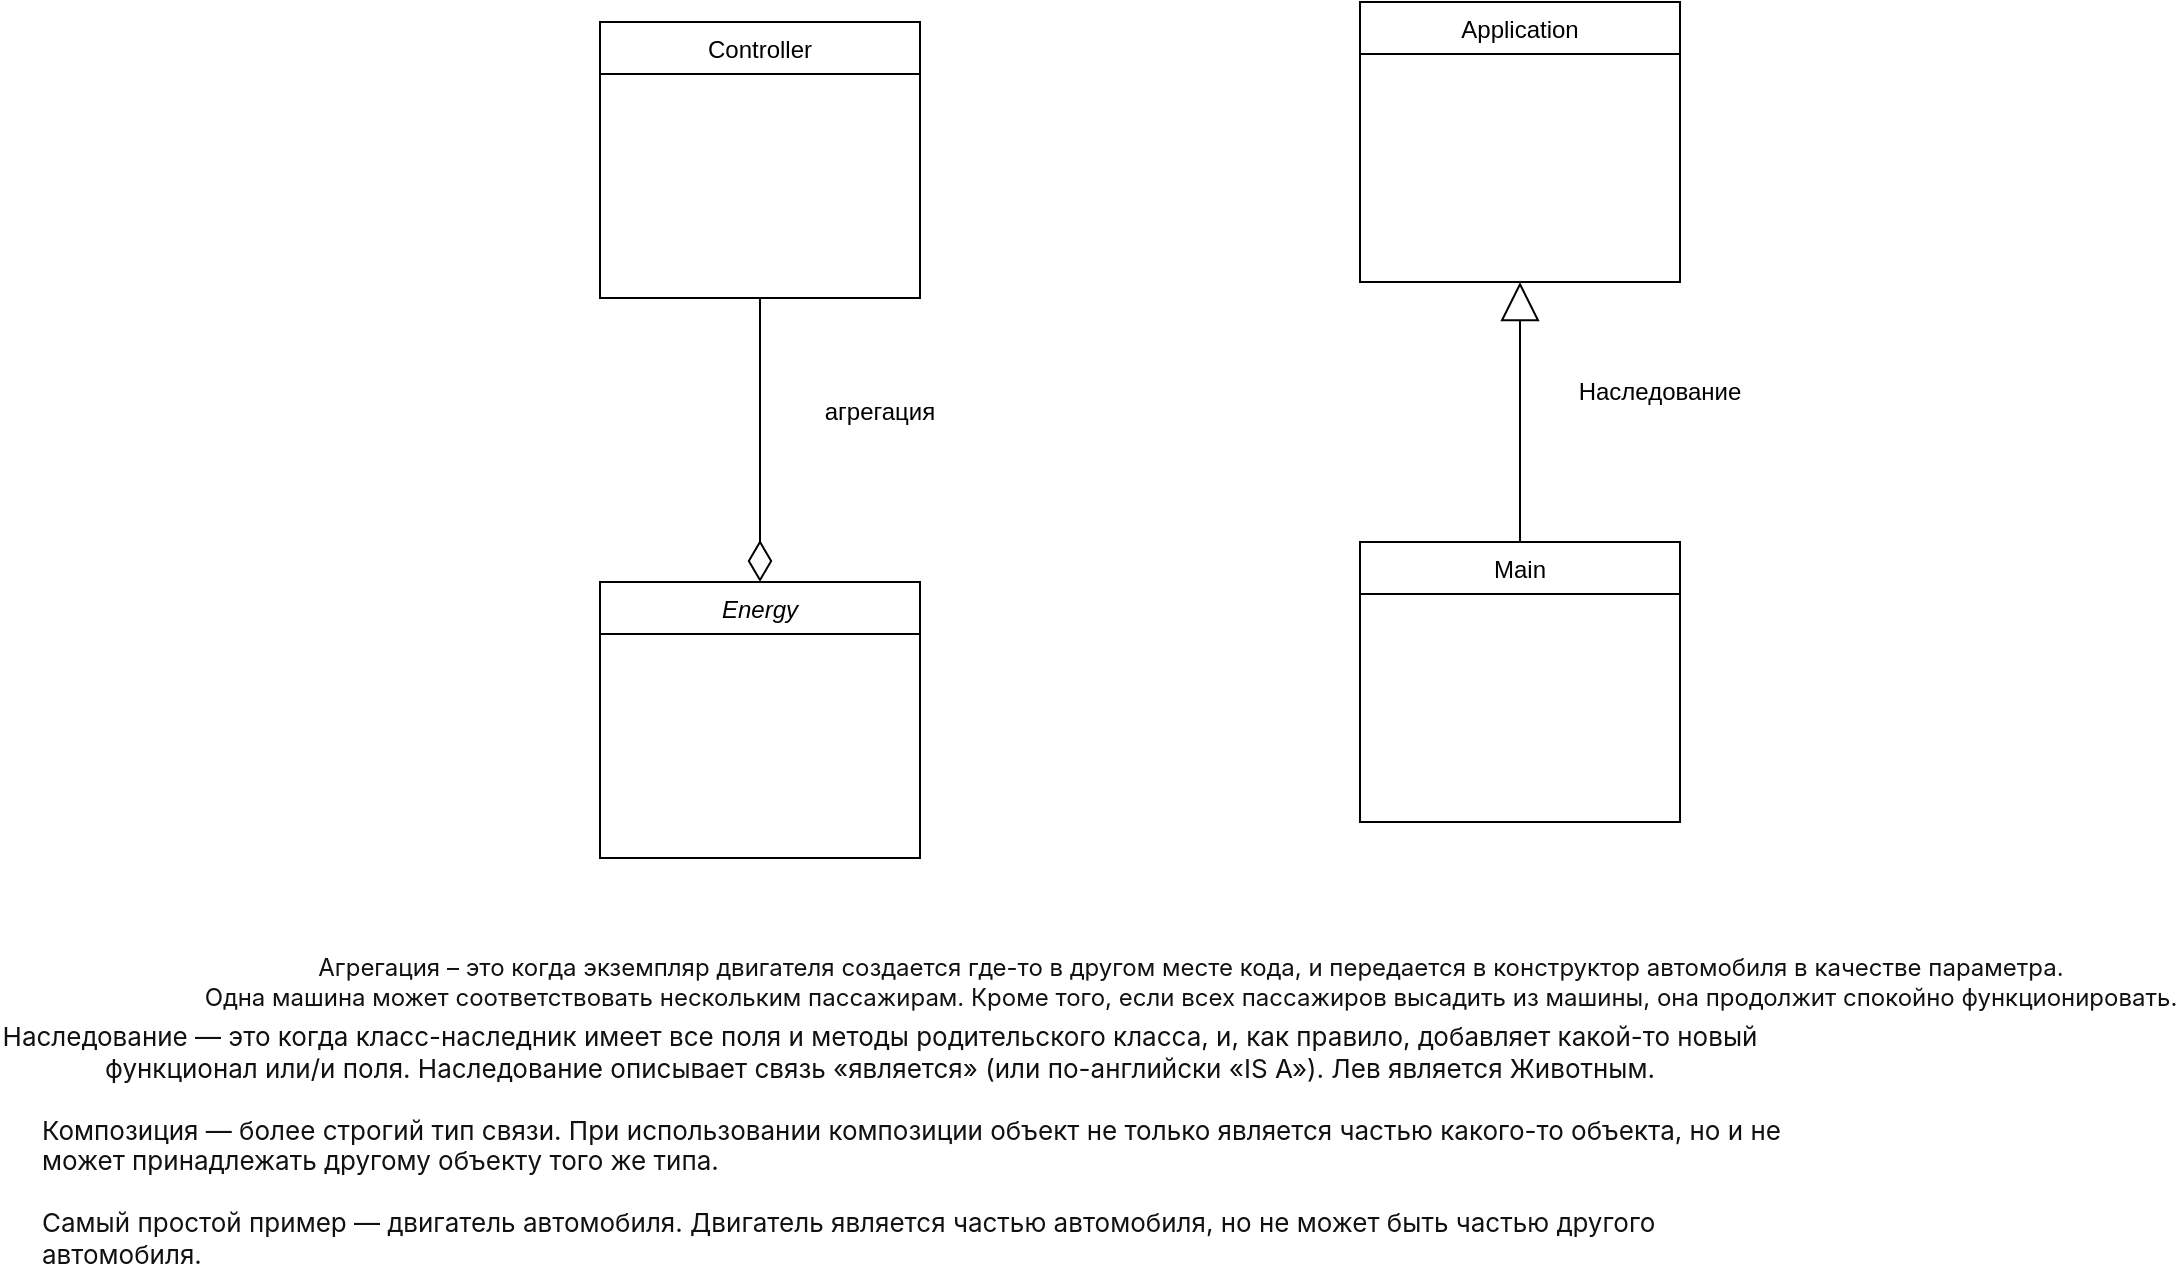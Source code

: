 <mxfile version="20.5.1" type="github">
  <diagram id="C5RBs43oDa-KdzZeNtuy" name="Page-1">
    <mxGraphModel dx="3463" dy="2462" grid="1" gridSize="10" guides="1" tooltips="1" connect="1" arrows="1" fold="1" page="1" pageScale="1" pageWidth="827" pageHeight="1169" math="0" shadow="0">
      <root>
        <mxCell id="WIyWlLk6GJQsqaUBKTNV-0" />
        <mxCell id="WIyWlLk6GJQsqaUBKTNV-1" parent="WIyWlLk6GJQsqaUBKTNV-0" />
        <mxCell id="zkfFHV4jXpPFQw0GAbJ--0" value="Energy" style="swimlane;fontStyle=2;align=center;verticalAlign=top;childLayout=stackLayout;horizontal=1;startSize=26;horizontalStack=0;resizeParent=1;resizeLast=0;collapsible=1;marginBottom=0;rounded=0;shadow=0;strokeWidth=1;" parent="WIyWlLk6GJQsqaUBKTNV-1" vertex="1">
          <mxGeometry x="80" y="-20" width="160" height="138" as="geometry">
            <mxRectangle x="230" y="140" width="160" height="26" as="alternateBounds" />
          </mxGeometry>
        </mxCell>
        <mxCell id="PPG_uBXrcYmSxtkC1iqq-10" style="edgeStyle=orthogonalEdgeStyle;rounded=0;orthogonalLoop=1;jettySize=auto;html=1;entryX=0.5;entryY=0;entryDx=0;entryDy=0;endArrow=diamondThin;endFill=0;strokeWidth=1;targetPerimeterSpacing=0;shadow=0;endSize=18;" parent="WIyWlLk6GJQsqaUBKTNV-1" source="zkfFHV4jXpPFQw0GAbJ--6" target="zkfFHV4jXpPFQw0GAbJ--0" edge="1">
          <mxGeometry relative="1" as="geometry" />
        </mxCell>
        <mxCell id="zkfFHV4jXpPFQw0GAbJ--6" value="Сontroller" style="swimlane;fontStyle=0;align=center;verticalAlign=top;childLayout=stackLayout;horizontal=1;startSize=26;horizontalStack=0;resizeParent=1;resizeLast=0;collapsible=1;marginBottom=0;rounded=0;shadow=0;strokeWidth=1;" parent="WIyWlLk6GJQsqaUBKTNV-1" vertex="1">
          <mxGeometry x="80" y="-300" width="160" height="138" as="geometry">
            <mxRectangle x="130" y="380" width="160" height="26" as="alternateBounds" />
          </mxGeometry>
        </mxCell>
        <mxCell id="-bCxtE6lu1IJR3IvDW0a-6" style="edgeStyle=orthogonalEdgeStyle;rounded=0;orthogonalLoop=1;jettySize=auto;html=1;entryX=0.5;entryY=1;entryDx=0;entryDy=0;shadow=0;fontSize=13;endArrow=block;endFill=0;endSize=17;targetPerimeterSpacing=0;strokeWidth=1;" parent="WIyWlLk6GJQsqaUBKTNV-1" source="zkfFHV4jXpPFQw0GAbJ--17" target="-bCxtE6lu1IJR3IvDW0a-1" edge="1">
          <mxGeometry relative="1" as="geometry" />
        </mxCell>
        <mxCell id="zkfFHV4jXpPFQw0GAbJ--17" value="Main" style="swimlane;fontStyle=0;align=center;verticalAlign=top;childLayout=stackLayout;horizontal=1;startSize=26;horizontalStack=0;resizeParent=1;resizeLast=0;collapsible=1;marginBottom=0;rounded=0;shadow=0;strokeWidth=1;" parent="WIyWlLk6GJQsqaUBKTNV-1" vertex="1">
          <mxGeometry x="460" y="-40" width="160" height="140" as="geometry">
            <mxRectangle x="550" y="140" width="160" height="26" as="alternateBounds" />
          </mxGeometry>
        </mxCell>
        <mxCell id="-bCxtE6lu1IJR3IvDW0a-0" value="&lt;span style=&quot;text-align: start; background-color: rgb(255, 255, 255);&quot;&gt;&lt;font style=&quot;&quot;&gt;&lt;font face=&quot;-apple-system, BlinkMacSystemFont, Arial, sans-serif&quot; color=&quot;#111111&quot;&gt;Агрегация – это когда экземпляр двигателя создается где-то в другом месте кода, и передается в конструктор автомобиля в качестве параметра.&lt;/font&gt;&lt;br&gt;&lt;font face=&quot;-apple-system, BlinkMacSystemFont, Arial, sans-serif&quot; color=&quot;#111111&quot;&gt;Одна машина может соответствовать нескольким пассажирам. Кроме того, если всех пассажиров высадить из машины, она продолжит спокойно функционировать.&lt;/font&gt;&lt;br&gt;&lt;/font&gt;&lt;/span&gt;" style="text;html=1;align=center;verticalAlign=middle;resizable=0;points=[];autosize=1;strokeColor=none;fillColor=none;" parent="WIyWlLk6GJQsqaUBKTNV-1" vertex="1">
          <mxGeometry x="-95" y="160" width="940" height="40" as="geometry" />
        </mxCell>
        <mxCell id="-bCxtE6lu1IJR3IvDW0a-1" value="Application" style="swimlane;fontStyle=0;align=center;verticalAlign=top;childLayout=stackLayout;horizontal=1;startSize=26;horizontalStack=0;resizeParent=1;resizeLast=0;collapsible=1;marginBottom=0;rounded=0;shadow=0;strokeWidth=1;" parent="WIyWlLk6GJQsqaUBKTNV-1" vertex="1">
          <mxGeometry x="460" y="-310" width="160" height="140" as="geometry">
            <mxRectangle x="550" y="140" width="160" height="26" as="alternateBounds" />
          </mxGeometry>
        </mxCell>
        <mxCell id="-bCxtE6lu1IJR3IvDW0a-3" value="Наследование" style="text;html=1;strokeColor=none;fillColor=none;align=center;verticalAlign=middle;whiteSpace=wrap;rounded=0;" parent="WIyWlLk6GJQsqaUBKTNV-1" vertex="1">
          <mxGeometry x="580" y="-130" width="60" height="30" as="geometry" />
        </mxCell>
        <mxCell id="-bCxtE6lu1IJR3IvDW0a-4" value="агрегация" style="text;html=1;strokeColor=none;fillColor=none;align=center;verticalAlign=middle;whiteSpace=wrap;rounded=0;" parent="WIyWlLk6GJQsqaUBKTNV-1" vertex="1">
          <mxGeometry x="190" y="-120" width="60" height="30" as="geometry" />
        </mxCell>
        <mxCell id="-bCxtE6lu1IJR3IvDW0a-5" value="&lt;span style=&quot;color: rgb(17, 17, 17); font-family: -apple-system, BlinkMacSystemFont, Arial, sans-serif; font-size: 13px; text-align: start; background-color: rgb(255, 255, 255);&quot;&gt;Наследование — это когда класс-наследник имеет все поля и методы родительского класса, и, как правило, добавляет какой-то новый функционал или/и поля.&amp;nbsp;&lt;/span&gt;&lt;font face=&quot;-apple-system, BlinkMacSystemFont, Arial, sans-serif&quot; color=&quot;#111111&quot;&gt;&lt;span style=&quot;font-size: 13px;&quot;&gt;Наследование описывает связь «является» (или по-английски «IS A»). Лев является Животным.&lt;/span&gt;&lt;/font&gt;" style="text;html=1;strokeColor=none;fillColor=none;align=center;verticalAlign=middle;whiteSpace=wrap;rounded=0;fontSize=12;" parent="WIyWlLk6GJQsqaUBKTNV-1" vertex="1">
          <mxGeometry x="-220" y="200" width="880" height="30" as="geometry" />
        </mxCell>
        <mxCell id="mNFi2NnfCw2oL1sG_BXH-0" value="&lt;div style=&quot;text-align: start;&quot;&gt;&lt;font face=&quot;-apple-system, BlinkMacSystemFont, Arial, sans-serif&quot; color=&quot;#111111&quot;&gt;&lt;span style=&quot;font-size: 13px;&quot;&gt;Композиция — более строгий тип связи. При использовании композиции объект не только является частью какого-то объекта, но и не может принадлежать другому объекту того же типа.&amp;nbsp;&lt;/span&gt;&lt;/font&gt;&lt;/div&gt;&lt;div style=&quot;text-align: start;&quot;&gt;&lt;font face=&quot;-apple-system, BlinkMacSystemFont, Arial, sans-serif&quot; color=&quot;#111111&quot;&gt;&lt;span style=&quot;font-size: 13px;&quot;&gt;&lt;br&gt;&lt;/span&gt;&lt;/font&gt;&lt;/div&gt;&lt;div style=&quot;text-align: start;&quot;&gt;&lt;font face=&quot;-apple-system, BlinkMacSystemFont, Arial, sans-serif&quot; color=&quot;#111111&quot;&gt;&lt;span style=&quot;font-size: 13px;&quot;&gt;Самый простой пример — двигатель автомобиля. Двигатель является частью автомобиля, но не может быть частью другого автомобиля.&lt;/span&gt;&lt;/font&gt;&lt;/div&gt;" style="text;html=1;strokeColor=none;fillColor=none;align=center;verticalAlign=middle;whiteSpace=wrap;rounded=0;fontSize=12;" parent="WIyWlLk6GJQsqaUBKTNV-1" vertex="1">
          <mxGeometry x="-200" y="270" width="880" height="30" as="geometry" />
        </mxCell>
      </root>
    </mxGraphModel>
  </diagram>
</mxfile>
